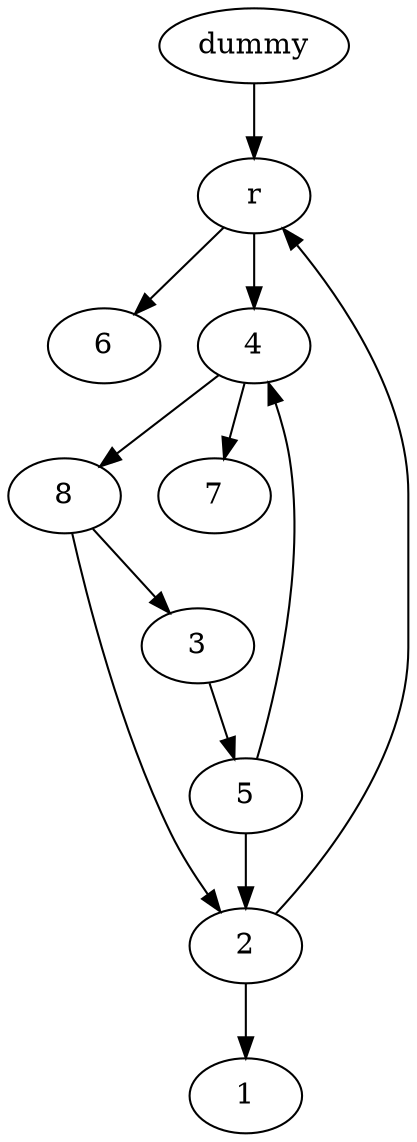 digraph {
	dummy -> r
	r -> 6
	r -> 4
	4 -> 8
	4 -> 7
	8 -> 2
	8 -> 3
	3 -> 5
	5 -> 2
	5 -> 4
	2 -> 1
	2 -> r
}
